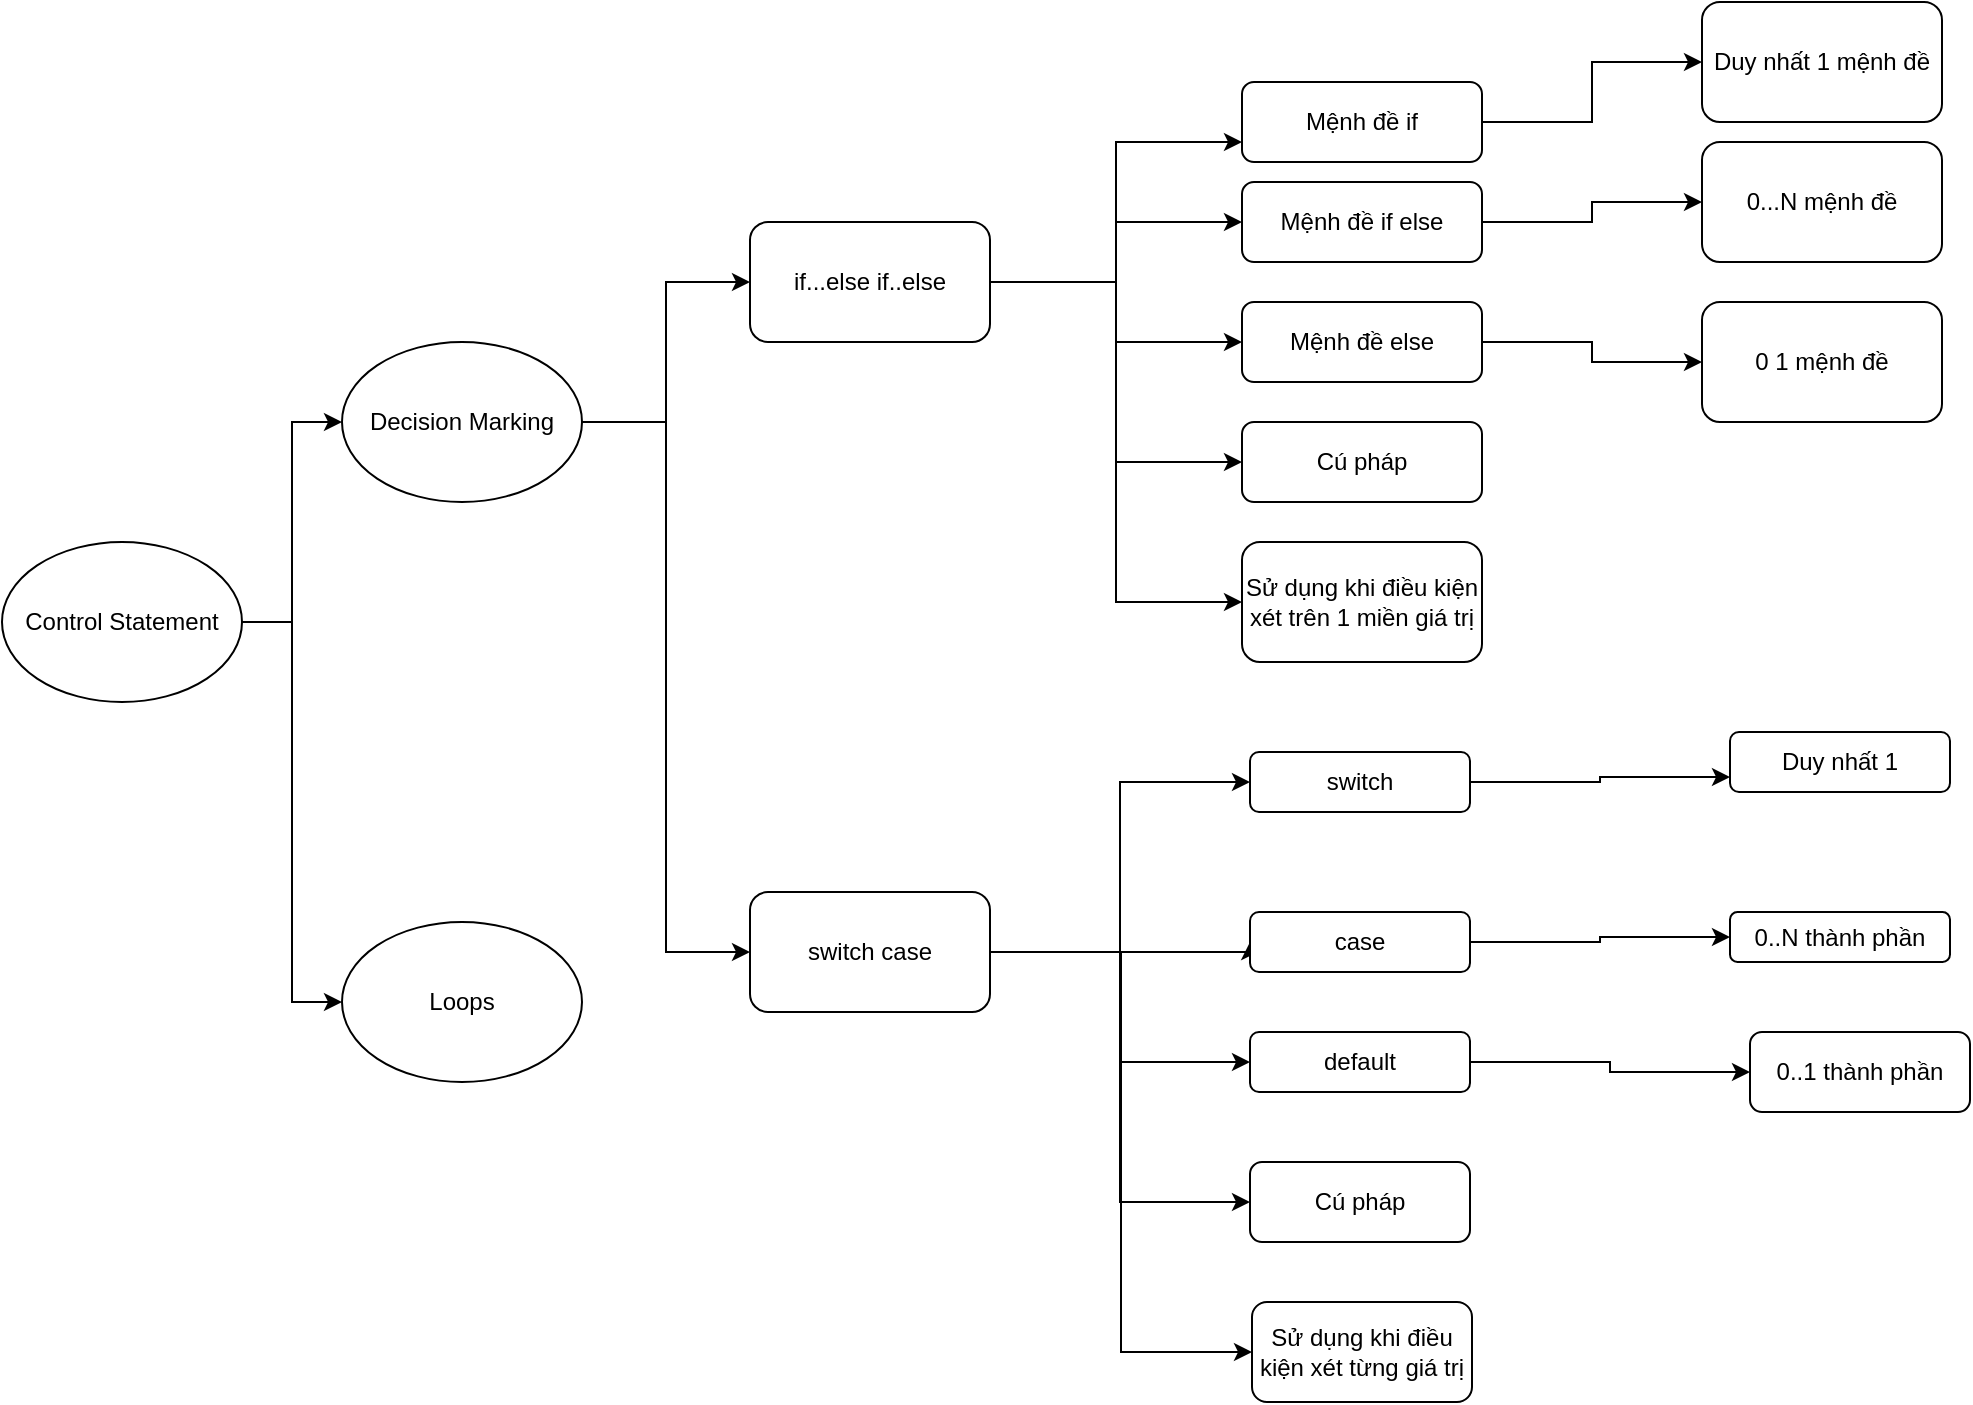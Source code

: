<mxfile version="22.1.0" type="device">
  <diagram name="Trang-1" id="QQzkxL4MOToXYO_Q4AJn">
    <mxGraphModel dx="813" dy="1807" grid="1" gridSize="10" guides="1" tooltips="1" connect="1" arrows="1" fold="1" page="1" pageScale="1" pageWidth="827" pageHeight="1169" math="0" shadow="0">
      <root>
        <mxCell id="0" />
        <mxCell id="1" parent="0" />
        <mxCell id="WMJtbL4C8b6ViW-68dpj-4" style="edgeStyle=orthogonalEdgeStyle;rounded=0;orthogonalLoop=1;jettySize=auto;html=1;entryX=0;entryY=0.5;entryDx=0;entryDy=0;" edge="1" parent="1" source="WMJtbL4C8b6ViW-68dpj-1" target="WMJtbL4C8b6ViW-68dpj-2">
          <mxGeometry relative="1" as="geometry" />
        </mxCell>
        <mxCell id="WMJtbL4C8b6ViW-68dpj-5" style="edgeStyle=orthogonalEdgeStyle;rounded=0;orthogonalLoop=1;jettySize=auto;html=1;entryX=0;entryY=0.5;entryDx=0;entryDy=0;" edge="1" parent="1" source="WMJtbL4C8b6ViW-68dpj-1" target="WMJtbL4C8b6ViW-68dpj-3">
          <mxGeometry relative="1" as="geometry" />
        </mxCell>
        <mxCell id="WMJtbL4C8b6ViW-68dpj-1" value="Control Statement" style="ellipse;whiteSpace=wrap;html=1;" vertex="1" parent="1">
          <mxGeometry x="40" y="170" width="120" height="80" as="geometry" />
        </mxCell>
        <mxCell id="WMJtbL4C8b6ViW-68dpj-8" style="edgeStyle=orthogonalEdgeStyle;rounded=0;orthogonalLoop=1;jettySize=auto;html=1;entryX=0;entryY=0.5;entryDx=0;entryDy=0;" edge="1" parent="1" source="WMJtbL4C8b6ViW-68dpj-2" target="WMJtbL4C8b6ViW-68dpj-6">
          <mxGeometry relative="1" as="geometry" />
        </mxCell>
        <mxCell id="WMJtbL4C8b6ViW-68dpj-9" style="edgeStyle=orthogonalEdgeStyle;rounded=0;orthogonalLoop=1;jettySize=auto;html=1;entryX=0;entryY=0.5;entryDx=0;entryDy=0;" edge="1" parent="1" source="WMJtbL4C8b6ViW-68dpj-2" target="WMJtbL4C8b6ViW-68dpj-7">
          <mxGeometry relative="1" as="geometry" />
        </mxCell>
        <mxCell id="WMJtbL4C8b6ViW-68dpj-2" value="Decision Marking" style="ellipse;whiteSpace=wrap;html=1;" vertex="1" parent="1">
          <mxGeometry x="210" y="70" width="120" height="80" as="geometry" />
        </mxCell>
        <mxCell id="WMJtbL4C8b6ViW-68dpj-3" value="Loops" style="ellipse;whiteSpace=wrap;html=1;" vertex="1" parent="1">
          <mxGeometry x="210" y="360" width="120" height="80" as="geometry" />
        </mxCell>
        <mxCell id="WMJtbL4C8b6ViW-68dpj-14" style="edgeStyle=orthogonalEdgeStyle;rounded=0;orthogonalLoop=1;jettySize=auto;html=1;entryX=0;entryY=0.75;entryDx=0;entryDy=0;" edge="1" parent="1" source="WMJtbL4C8b6ViW-68dpj-6" target="WMJtbL4C8b6ViW-68dpj-10">
          <mxGeometry relative="1" as="geometry" />
        </mxCell>
        <mxCell id="WMJtbL4C8b6ViW-68dpj-15" style="edgeStyle=orthogonalEdgeStyle;rounded=0;orthogonalLoop=1;jettySize=auto;html=1;entryX=0;entryY=0.5;entryDx=0;entryDy=0;" edge="1" parent="1" source="WMJtbL4C8b6ViW-68dpj-6" target="WMJtbL4C8b6ViW-68dpj-11">
          <mxGeometry relative="1" as="geometry" />
        </mxCell>
        <mxCell id="WMJtbL4C8b6ViW-68dpj-16" style="edgeStyle=orthogonalEdgeStyle;rounded=0;orthogonalLoop=1;jettySize=auto;html=1;entryX=0;entryY=0.5;entryDx=0;entryDy=0;" edge="1" parent="1" source="WMJtbL4C8b6ViW-68dpj-6" target="WMJtbL4C8b6ViW-68dpj-12">
          <mxGeometry relative="1" as="geometry" />
        </mxCell>
        <mxCell id="WMJtbL4C8b6ViW-68dpj-24" style="edgeStyle=orthogonalEdgeStyle;rounded=0;orthogonalLoop=1;jettySize=auto;html=1;entryX=0;entryY=0.5;entryDx=0;entryDy=0;" edge="1" parent="1" source="WMJtbL4C8b6ViW-68dpj-6" target="WMJtbL4C8b6ViW-68dpj-23">
          <mxGeometry relative="1" as="geometry" />
        </mxCell>
        <mxCell id="WMJtbL4C8b6ViW-68dpj-45" style="edgeStyle=orthogonalEdgeStyle;rounded=0;orthogonalLoop=1;jettySize=auto;html=1;entryX=0;entryY=0.5;entryDx=0;entryDy=0;" edge="1" parent="1" source="WMJtbL4C8b6ViW-68dpj-6" target="WMJtbL4C8b6ViW-68dpj-42">
          <mxGeometry relative="1" as="geometry" />
        </mxCell>
        <mxCell id="WMJtbL4C8b6ViW-68dpj-6" value="if...else if..else" style="rounded=1;whiteSpace=wrap;html=1;" vertex="1" parent="1">
          <mxGeometry x="414" y="10" width="120" height="60" as="geometry" />
        </mxCell>
        <mxCell id="WMJtbL4C8b6ViW-68dpj-29" style="edgeStyle=orthogonalEdgeStyle;rounded=0;orthogonalLoop=1;jettySize=auto;html=1;entryX=0;entryY=0.5;entryDx=0;entryDy=0;" edge="1" parent="1" source="WMJtbL4C8b6ViW-68dpj-7" target="WMJtbL4C8b6ViW-68dpj-25">
          <mxGeometry relative="1" as="geometry" />
        </mxCell>
        <mxCell id="WMJtbL4C8b6ViW-68dpj-30" style="edgeStyle=orthogonalEdgeStyle;rounded=0;orthogonalLoop=1;jettySize=auto;html=1;entryX=0;entryY=0.5;entryDx=0;entryDy=0;" edge="1" parent="1" source="WMJtbL4C8b6ViW-68dpj-7" target="WMJtbL4C8b6ViW-68dpj-27">
          <mxGeometry relative="1" as="geometry">
            <Array as="points">
              <mxPoint x="664" y="375" />
            </Array>
          </mxGeometry>
        </mxCell>
        <mxCell id="WMJtbL4C8b6ViW-68dpj-31" style="edgeStyle=orthogonalEdgeStyle;rounded=0;orthogonalLoop=1;jettySize=auto;html=1;entryX=0;entryY=0.5;entryDx=0;entryDy=0;" edge="1" parent="1" source="WMJtbL4C8b6ViW-68dpj-7" target="WMJtbL4C8b6ViW-68dpj-28">
          <mxGeometry relative="1" as="geometry" />
        </mxCell>
        <mxCell id="WMJtbL4C8b6ViW-68dpj-40" style="edgeStyle=orthogonalEdgeStyle;rounded=0;orthogonalLoop=1;jettySize=auto;html=1;entryX=0;entryY=0.5;entryDx=0;entryDy=0;" edge="1" parent="1" source="WMJtbL4C8b6ViW-68dpj-7" target="WMJtbL4C8b6ViW-68dpj-39">
          <mxGeometry relative="1" as="geometry" />
        </mxCell>
        <mxCell id="WMJtbL4C8b6ViW-68dpj-44" style="edgeStyle=orthogonalEdgeStyle;rounded=0;orthogonalLoop=1;jettySize=auto;html=1;entryX=0;entryY=0.5;entryDx=0;entryDy=0;" edge="1" parent="1" source="WMJtbL4C8b6ViW-68dpj-7" target="WMJtbL4C8b6ViW-68dpj-43">
          <mxGeometry relative="1" as="geometry" />
        </mxCell>
        <mxCell id="WMJtbL4C8b6ViW-68dpj-7" value="switch case" style="rounded=1;whiteSpace=wrap;html=1;" vertex="1" parent="1">
          <mxGeometry x="414" y="345" width="120" height="60" as="geometry" />
        </mxCell>
        <mxCell id="WMJtbL4C8b6ViW-68dpj-22" style="edgeStyle=orthogonalEdgeStyle;rounded=0;orthogonalLoop=1;jettySize=auto;html=1;entryX=0;entryY=0.5;entryDx=0;entryDy=0;" edge="1" parent="1" source="WMJtbL4C8b6ViW-68dpj-10" target="WMJtbL4C8b6ViW-68dpj-17">
          <mxGeometry relative="1" as="geometry" />
        </mxCell>
        <mxCell id="WMJtbL4C8b6ViW-68dpj-10" value="Mệnh đề if" style="rounded=1;whiteSpace=wrap;html=1;" vertex="1" parent="1">
          <mxGeometry x="660" y="-60" width="120" height="40" as="geometry" />
        </mxCell>
        <mxCell id="WMJtbL4C8b6ViW-68dpj-21" style="edgeStyle=orthogonalEdgeStyle;rounded=0;orthogonalLoop=1;jettySize=auto;html=1;entryX=0;entryY=0.5;entryDx=0;entryDy=0;" edge="1" parent="1" source="WMJtbL4C8b6ViW-68dpj-11" target="WMJtbL4C8b6ViW-68dpj-18">
          <mxGeometry relative="1" as="geometry" />
        </mxCell>
        <mxCell id="WMJtbL4C8b6ViW-68dpj-11" value="Mệnh đề if else" style="rounded=1;whiteSpace=wrap;html=1;" vertex="1" parent="1">
          <mxGeometry x="660" y="-10" width="120" height="40" as="geometry" />
        </mxCell>
        <mxCell id="WMJtbL4C8b6ViW-68dpj-20" style="edgeStyle=orthogonalEdgeStyle;rounded=0;orthogonalLoop=1;jettySize=auto;html=1;" edge="1" parent="1" source="WMJtbL4C8b6ViW-68dpj-12" target="WMJtbL4C8b6ViW-68dpj-19">
          <mxGeometry relative="1" as="geometry" />
        </mxCell>
        <mxCell id="WMJtbL4C8b6ViW-68dpj-12" value="Mệnh đề else" style="rounded=1;whiteSpace=wrap;html=1;" vertex="1" parent="1">
          <mxGeometry x="660" y="50" width="120" height="40" as="geometry" />
        </mxCell>
        <mxCell id="WMJtbL4C8b6ViW-68dpj-17" value="Duy nhất 1 mệnh đề" style="rounded=1;whiteSpace=wrap;html=1;" vertex="1" parent="1">
          <mxGeometry x="890" y="-100" width="120" height="60" as="geometry" />
        </mxCell>
        <mxCell id="WMJtbL4C8b6ViW-68dpj-18" value="0...N mệnh đề" style="rounded=1;whiteSpace=wrap;html=1;" vertex="1" parent="1">
          <mxGeometry x="890" y="-30" width="120" height="60" as="geometry" />
        </mxCell>
        <mxCell id="WMJtbL4C8b6ViW-68dpj-19" value="0 1 mệnh đề" style="rounded=1;whiteSpace=wrap;html=1;" vertex="1" parent="1">
          <mxGeometry x="890" y="50" width="120" height="60" as="geometry" />
        </mxCell>
        <mxCell id="WMJtbL4C8b6ViW-68dpj-23" value="Cú pháp" style="rounded=1;whiteSpace=wrap;html=1;" vertex="1" parent="1">
          <mxGeometry x="660" y="110" width="120" height="40" as="geometry" />
        </mxCell>
        <mxCell id="WMJtbL4C8b6ViW-68dpj-36" style="edgeStyle=orthogonalEdgeStyle;rounded=0;orthogonalLoop=1;jettySize=auto;html=1;entryX=0;entryY=0.75;entryDx=0;entryDy=0;" edge="1" parent="1" source="WMJtbL4C8b6ViW-68dpj-25" target="WMJtbL4C8b6ViW-68dpj-33">
          <mxGeometry relative="1" as="geometry" />
        </mxCell>
        <mxCell id="WMJtbL4C8b6ViW-68dpj-25" value="switch" style="rounded=1;whiteSpace=wrap;html=1;" vertex="1" parent="1">
          <mxGeometry x="664" y="275" width="110" height="30" as="geometry" />
        </mxCell>
        <mxCell id="WMJtbL4C8b6ViW-68dpj-37" style="edgeStyle=orthogonalEdgeStyle;rounded=0;orthogonalLoop=1;jettySize=auto;html=1;entryX=0;entryY=0.5;entryDx=0;entryDy=0;" edge="1" parent="1" source="WMJtbL4C8b6ViW-68dpj-27" target="WMJtbL4C8b6ViW-68dpj-34">
          <mxGeometry relative="1" as="geometry" />
        </mxCell>
        <mxCell id="WMJtbL4C8b6ViW-68dpj-27" value="case" style="rounded=1;whiteSpace=wrap;html=1;" vertex="1" parent="1">
          <mxGeometry x="664" y="355" width="110" height="30" as="geometry" />
        </mxCell>
        <mxCell id="WMJtbL4C8b6ViW-68dpj-38" style="edgeStyle=orthogonalEdgeStyle;rounded=0;orthogonalLoop=1;jettySize=auto;html=1;entryX=0;entryY=0.5;entryDx=0;entryDy=0;" edge="1" parent="1" source="WMJtbL4C8b6ViW-68dpj-28" target="WMJtbL4C8b6ViW-68dpj-35">
          <mxGeometry relative="1" as="geometry" />
        </mxCell>
        <mxCell id="WMJtbL4C8b6ViW-68dpj-28" value="default" style="rounded=1;whiteSpace=wrap;html=1;" vertex="1" parent="1">
          <mxGeometry x="664" y="415" width="110" height="30" as="geometry" />
        </mxCell>
        <mxCell id="WMJtbL4C8b6ViW-68dpj-33" value="Duy nhất 1" style="rounded=1;whiteSpace=wrap;html=1;" vertex="1" parent="1">
          <mxGeometry x="904" y="265" width="110" height="30" as="geometry" />
        </mxCell>
        <mxCell id="WMJtbL4C8b6ViW-68dpj-34" value="0..N thành phần" style="rounded=1;whiteSpace=wrap;html=1;" vertex="1" parent="1">
          <mxGeometry x="904" y="355" width="110" height="25" as="geometry" />
        </mxCell>
        <mxCell id="WMJtbL4C8b6ViW-68dpj-35" value="0..1 thành phần" style="rounded=1;whiteSpace=wrap;html=1;" vertex="1" parent="1">
          <mxGeometry x="914" y="415" width="110" height="40" as="geometry" />
        </mxCell>
        <mxCell id="WMJtbL4C8b6ViW-68dpj-39" value="Cú pháp" style="rounded=1;whiteSpace=wrap;html=1;" vertex="1" parent="1">
          <mxGeometry x="664" y="480" width="110" height="40" as="geometry" />
        </mxCell>
        <mxCell id="WMJtbL4C8b6ViW-68dpj-42" value="Sử dụng khi điều kiện xét trên 1 miền giá trị" style="rounded=1;whiteSpace=wrap;html=1;" vertex="1" parent="1">
          <mxGeometry x="660" y="170" width="120" height="60" as="geometry" />
        </mxCell>
        <mxCell id="WMJtbL4C8b6ViW-68dpj-43" value="Sử dụng khi điều kiện xét từng giá trị" style="rounded=1;whiteSpace=wrap;html=1;" vertex="1" parent="1">
          <mxGeometry x="665" y="550" width="110" height="50" as="geometry" />
        </mxCell>
      </root>
    </mxGraphModel>
  </diagram>
</mxfile>
